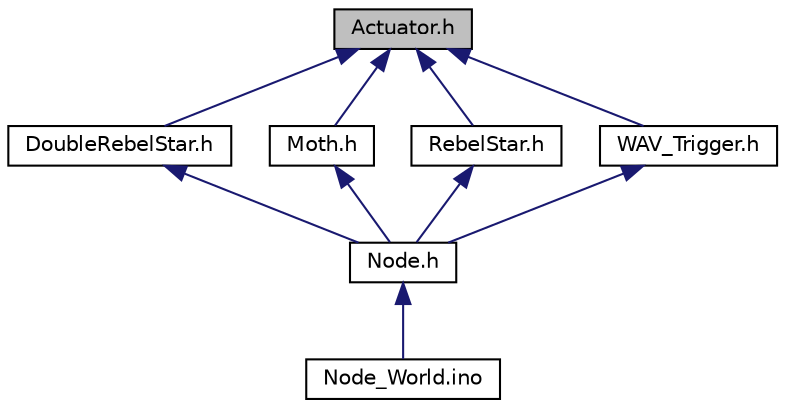 digraph "Actuator.h"
{
 // INTERACTIVE_SVG=YES
 // LATEX_PDF_SIZE
  edge [fontname="Helvetica",fontsize="10",labelfontname="Helvetica",labelfontsize="10"];
  node [fontname="Helvetica",fontsize="10",shape=record];
  Node6 [label="Actuator.h",height=0.2,width=0.4,color="black", fillcolor="grey75", style="filled", fontcolor="black",tooltip=" "];
  Node6 -> Node7 [dir="back",color="midnightblue",fontsize="10",style="solid",fontname="Helvetica"];
  Node7 [label="DoubleRebelStar.h",height=0.2,width=0.4,color="black", fillcolor="white", style="filled",URL="$_double_rebel_star_8h.html",tooltip=" "];
  Node7 -> Node8 [dir="back",color="midnightblue",fontsize="10",style="solid",fontname="Helvetica"];
  Node8 [label="Node.h",height=0.2,width=0.4,color="black", fillcolor="white", style="filled",URL="$_node_8h.html",tooltip=" "];
  Node8 -> Node9 [dir="back",color="midnightblue",fontsize="10",style="solid",fontname="Helvetica"];
  Node9 [label="Node_World.ino",height=0.2,width=0.4,color="black", fillcolor="white", style="filled",URL="$_node___world_8ino.html",tooltip=" "];
  Node6 -> Node10 [dir="back",color="midnightblue",fontsize="10",style="solid",fontname="Helvetica"];
  Node10 [label="Moth.h",height=0.2,width=0.4,color="black", fillcolor="white", style="filled",URL="$_moth_8h.html",tooltip=" "];
  Node10 -> Node8 [dir="back",color="midnightblue",fontsize="10",style="solid",fontname="Helvetica"];
  Node6 -> Node11 [dir="back",color="midnightblue",fontsize="10",style="solid",fontname="Helvetica"];
  Node11 [label="RebelStar.h",height=0.2,width=0.4,color="black", fillcolor="white", style="filled",URL="$_rebel_star_8h.html",tooltip=" "];
  Node11 -> Node8 [dir="back",color="midnightblue",fontsize="10",style="solid",fontname="Helvetica"];
  Node6 -> Node12 [dir="back",color="midnightblue",fontsize="10",style="solid",fontname="Helvetica"];
  Node12 [label="WAV_Trigger.h",height=0.2,width=0.4,color="black", fillcolor="white", style="filled",URL="$wav__trigger_8h.html",tooltip=" "];
  Node12 -> Node8 [dir="back",color="midnightblue",fontsize="10",style="solid",fontname="Helvetica"];
}

